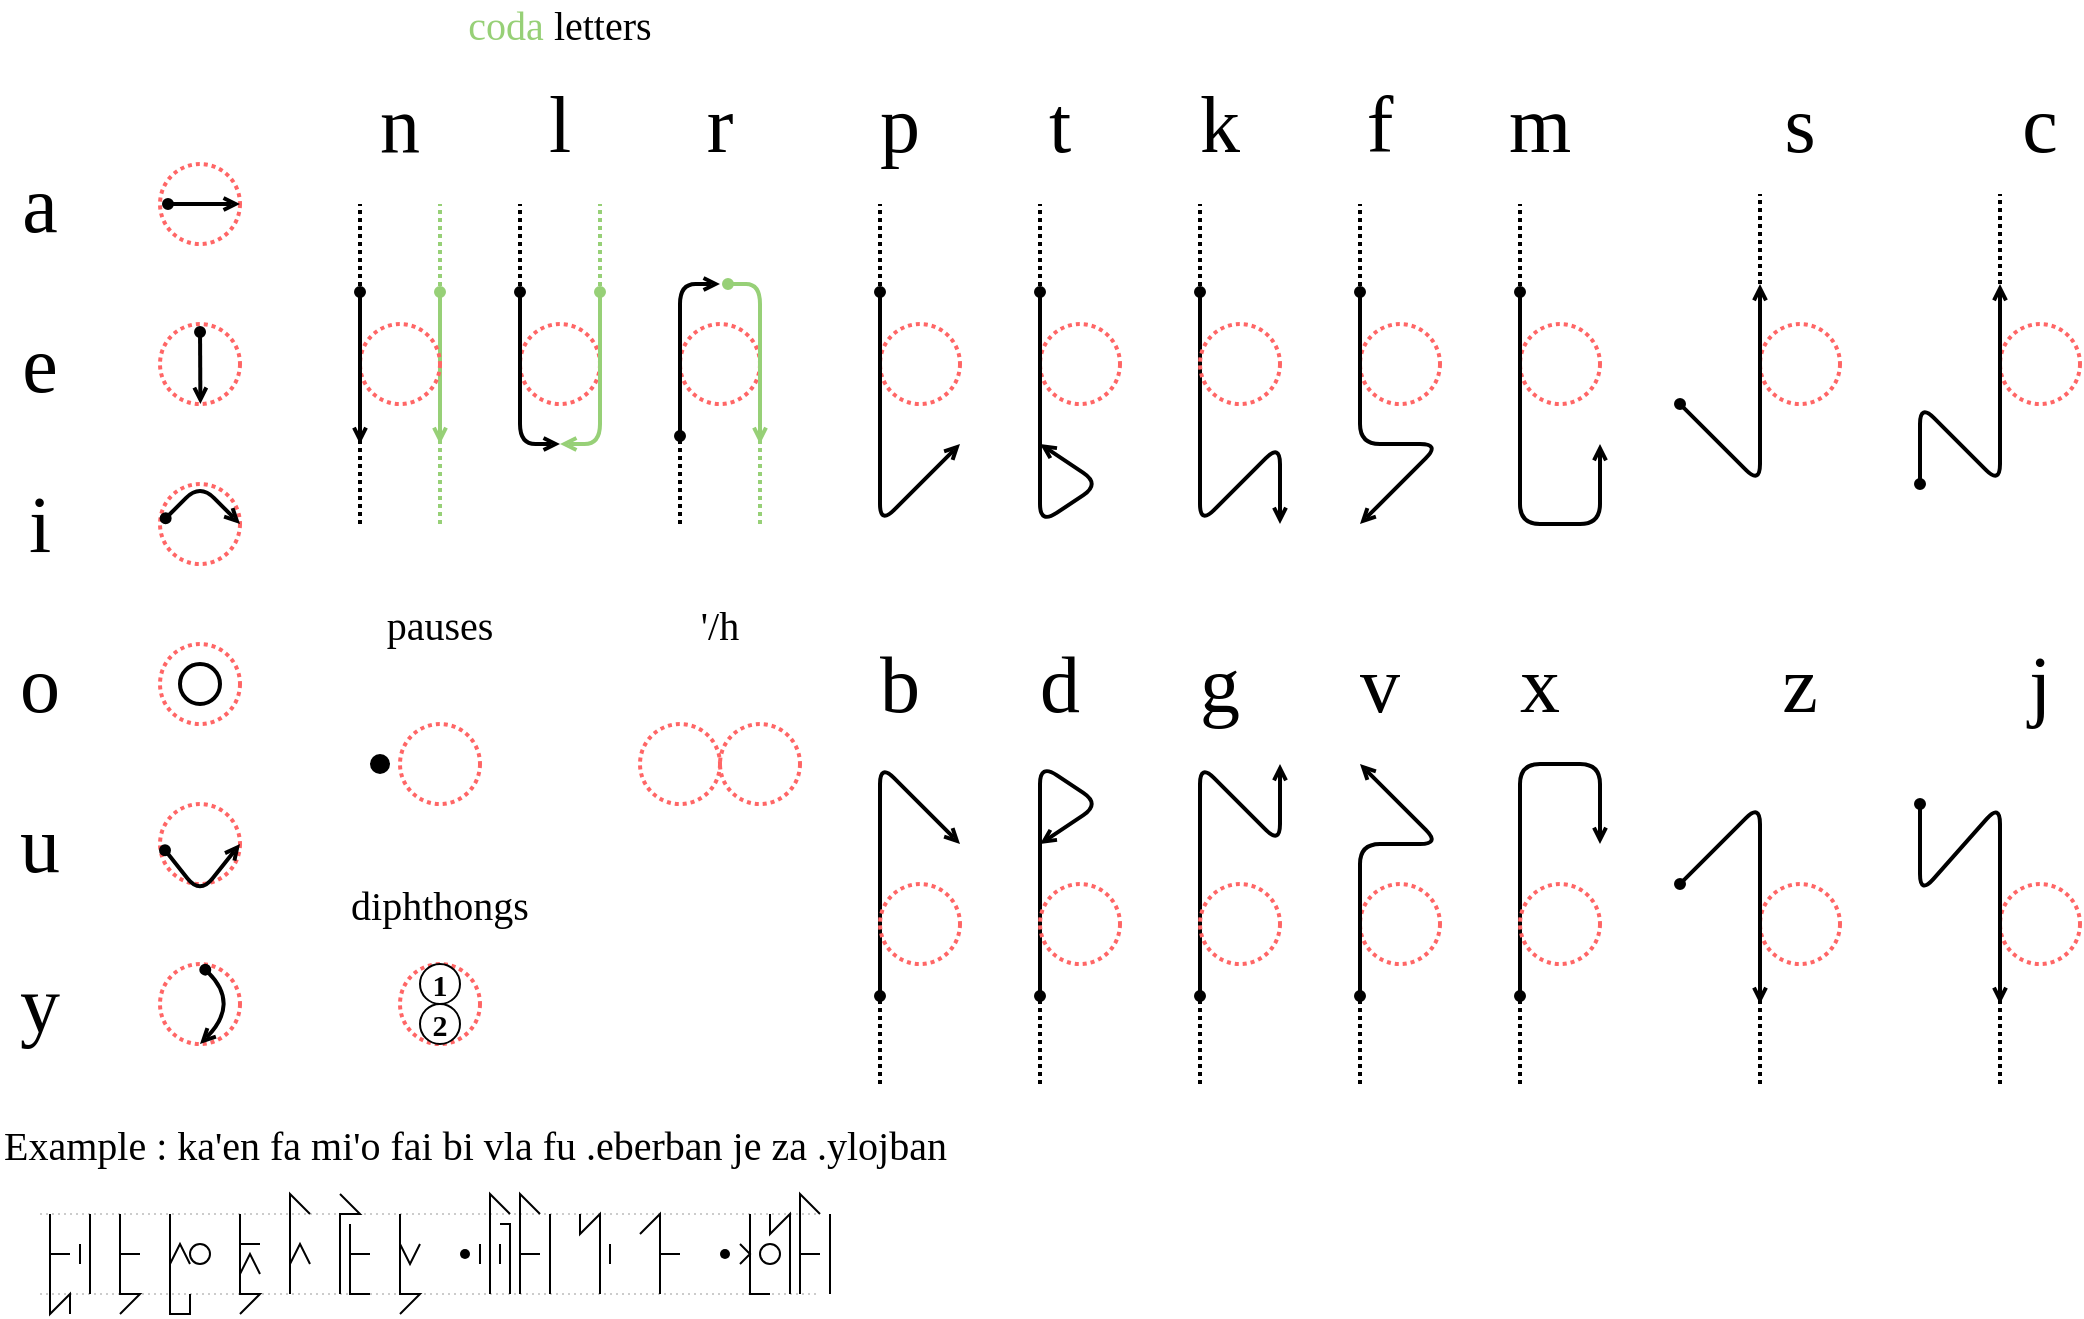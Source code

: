 <mxfile version="13.3.1" type="device"><diagram id="cU61eobwLXM9dZFqmq59" name="Page-1"><mxGraphModel dx="785" dy="713" grid="1" gridSize="5" guides="1" tooltips="1" connect="0" arrows="0" fold="1" page="0" pageScale="1" pageWidth="850" pageHeight="1100" math="0" shadow="0" extFonts="Rajdhani^https://fonts.googleapis.com/css?family=Rajdhani"><root><mxCell id="0"/><mxCell id="1" parent="0"/><mxCell id="TxNuDAC9tBbn7qZjxhLz-207" value="" style="endArrow=none;dashed=1;html=1;strokeColor=#CCCCCC;strokeWidth=1;fontFamily=Rajdhani;fontSize=15;fontColor=#000000;dashPattern=1 2;" parent="1" edge="1"><mxGeometry width="50" height="50" relative="1" as="geometry"><mxPoint x="420" y="925" as="sourcePoint"/><mxPoint x="810" y="925" as="targetPoint"/></mxGeometry></mxCell><mxCell id="TxNuDAC9tBbn7qZjxhLz-208" value="" style="endArrow=none;dashed=1;html=1;strokeColor=#CCCCCC;strokeWidth=1;fontFamily=Rajdhani;fontSize=15;fontColor=#000000;dashPattern=1 2;" parent="1" edge="1"><mxGeometry width="50" height="50" relative="1" as="geometry"><mxPoint x="420" y="965" as="sourcePoint"/><mxPoint x="810" y="965" as="targetPoint"/></mxGeometry></mxCell><mxCell id="TxNuDAC9tBbn7qZjxhLz-73" value="" style="ellipse;whiteSpace=wrap;html=1;aspect=fixed;fontFamily=Rajdhani;fontSize=20;align=right;fillColor=none;strokeWidth=2;strokeColor=#FF6666;dashed=1;dashPattern=1 1;" parent="1" vertex="1"><mxGeometry x="480" y="560" width="40" height="40" as="geometry"/></mxCell><mxCell id="TxNuDAC9tBbn7qZjxhLz-72" value="" style="ellipse;whiteSpace=wrap;html=1;aspect=fixed;fontFamily=Rajdhani;fontSize=20;align=right;fillColor=none;strokeWidth=2;strokeColor=#FF6666;dashed=1;dashPattern=1 1;" parent="1" vertex="1"><mxGeometry x="480" y="480" width="40" height="40" as="geometry"/></mxCell><mxCell id="TxNuDAC9tBbn7qZjxhLz-71" value="" style="ellipse;whiteSpace=wrap;html=1;aspect=fixed;fontFamily=Rajdhani;fontSize=20;align=right;fillColor=none;strokeWidth=2;strokeColor=#FF6666;dashed=1;dashPattern=1 1;" parent="1" vertex="1"><mxGeometry x="480" y="400" width="40" height="40" as="geometry"/></mxCell><mxCell id="TxNuDAC9tBbn7qZjxhLz-76" value="" style="ellipse;whiteSpace=wrap;html=1;aspect=fixed;fontFamily=Rajdhani;fontSize=20;align=right;fillColor=none;strokeWidth=2;strokeColor=#FF6666;dashed=1;dashPattern=1 1;" parent="1" vertex="1"><mxGeometry x="480" y="640" width="40" height="40" as="geometry"/></mxCell><mxCell id="TxNuDAC9tBbn7qZjxhLz-78" value="" style="ellipse;whiteSpace=wrap;html=1;aspect=fixed;fontFamily=Rajdhani;fontSize=20;align=right;fillColor=none;strokeWidth=2;strokeColor=#FF6666;dashed=1;dashPattern=1 1;" parent="1" vertex="1"><mxGeometry x="480" y="720" width="40" height="40" as="geometry"/></mxCell><mxCell id="TxNuDAC9tBbn7qZjxhLz-81" value="" style="ellipse;whiteSpace=wrap;html=1;aspect=fixed;fontFamily=Rajdhani;fontSize=20;align=right;fillColor=none;strokeWidth=2;strokeColor=#FF6666;dashed=1;dashPattern=1 1;" parent="1" vertex="1"><mxGeometry x="480" y="800" width="40" height="40" as="geometry"/></mxCell><mxCell id="TxNuDAC9tBbn7qZjxhLz-1" value="a" style="text;html=1;strokeColor=none;fillColor=none;align=center;verticalAlign=middle;whiteSpace=wrap;rounded=0;fontFamily=Rajdhani;fontSize=40;" parent="1" vertex="1"><mxGeometry x="400" y="400" width="40" height="40" as="geometry"/></mxCell><mxCell id="TxNuDAC9tBbn7qZjxhLz-2" value="" style="endArrow=open;html=1;fontFamily=Rajdhani;fontSize=40;startArrow=circle;startFill=1;endSize=4;startSize=0;endFill=0;strokeWidth=2;" parent="1" edge="1"><mxGeometry width="50" height="50" relative="1" as="geometry"><mxPoint x="500" y="480" as="sourcePoint"/><mxPoint x="500.2" y="520" as="targetPoint"/></mxGeometry></mxCell><mxCell id="TxNuDAC9tBbn7qZjxhLz-7" value="e" style="text;html=1;strokeColor=none;fillColor=none;align=center;verticalAlign=middle;whiteSpace=wrap;rounded=0;fontFamily=Rajdhani;fontSize=40;" parent="1" vertex="1"><mxGeometry x="400" y="480" width="40" height="40" as="geometry"/></mxCell><mxCell id="TxNuDAC9tBbn7qZjxhLz-8" value="" style="endArrow=open;html=1;fontFamily=Rajdhani;fontSize=40;startArrow=circle;startFill=1;endSize=4;startSize=0;endFill=0;strokeWidth=2;" parent="1" edge="1"><mxGeometry width="50" height="50" relative="1" as="geometry"><mxPoint x="480" y="420" as="sourcePoint"/><mxPoint x="520" y="420" as="targetPoint"/></mxGeometry></mxCell><mxCell id="TxNuDAC9tBbn7qZjxhLz-9" value="i" style="text;html=1;strokeColor=none;fillColor=none;align=center;verticalAlign=middle;whiteSpace=wrap;rounded=0;fontFamily=Rajdhani;fontSize=40;" parent="1" vertex="1"><mxGeometry x="400" y="560" width="40" height="40" as="geometry"/></mxCell><mxCell id="TxNuDAC9tBbn7qZjxhLz-10" value="" style="endArrow=open;html=1;fontFamily=Rajdhani;fontSize=40;startArrow=circle;startFill=1;endSize=4;startSize=0;endFill=0;strokeWidth=2;" parent="1" edge="1"><mxGeometry width="50" height="50" relative="1" as="geometry"><mxPoint x="480" y="580" as="sourcePoint"/><mxPoint x="520" y="580" as="targetPoint"/><Array as="points"><mxPoint x="500" y="560"/></Array></mxGeometry></mxCell><mxCell id="TxNuDAC9tBbn7qZjxhLz-11" value="o" style="text;html=1;strokeColor=none;fillColor=none;align=center;verticalAlign=middle;whiteSpace=wrap;rounded=0;fontFamily=Rajdhani;fontSize=40;" parent="1" vertex="1"><mxGeometry x="400" y="640" width="40" height="40" as="geometry"/></mxCell><mxCell id="TxNuDAC9tBbn7qZjxhLz-12" value="" style="ellipse;whiteSpace=wrap;html=1;aspect=fixed;fontFamily=Rajdhani;fontSize=20;align=right;fillColor=none;strokeWidth=2;" parent="1" vertex="1"><mxGeometry x="490" y="650" width="20" height="20" as="geometry"/></mxCell><mxCell id="TxNuDAC9tBbn7qZjxhLz-13" value="u" style="text;html=1;strokeColor=none;fillColor=none;align=center;verticalAlign=middle;whiteSpace=wrap;rounded=0;fontFamily=Rajdhani;fontSize=40;" parent="1" vertex="1"><mxGeometry x="400" y="720" width="40" height="40" as="geometry"/></mxCell><mxCell id="TxNuDAC9tBbn7qZjxhLz-14" value="" style="endArrow=open;html=1;fontFamily=Rajdhani;fontSize=40;startArrow=circle;startFill=1;endSize=4;startSize=0;endFill=0;strokeWidth=2;strokeColor=#000000;rounded=1;" parent="1" edge="1"><mxGeometry width="50" height="50" relative="1" as="geometry"><mxPoint x="480" y="740" as="sourcePoint"/><mxPoint x="520" y="740" as="targetPoint"/><Array as="points"><mxPoint x="500" y="765"/></Array></mxGeometry></mxCell><mxCell id="TxNuDAC9tBbn7qZjxhLz-20" value="y" style="text;html=1;strokeColor=none;fillColor=none;align=center;verticalAlign=middle;whiteSpace=wrap;rounded=0;fontFamily=Rajdhani;fontSize=40;" parent="1" vertex="1"><mxGeometry x="400" y="800" width="40" height="40" as="geometry"/></mxCell><mxCell id="TxNuDAC9tBbn7qZjxhLz-21" value="" style="endArrow=open;html=1;fontFamily=Rajdhani;fontSize=40;startArrow=circle;startFill=1;endSize=4;startSize=0;endFill=0;strokeWidth=2;curved=1;" parent="1" edge="1"><mxGeometry width="50" height="50" relative="1" as="geometry"><mxPoint x="499.8" y="800" as="sourcePoint"/><mxPoint x="500" y="840" as="targetPoint"/><Array as="points"><mxPoint x="520" y="820"/></Array></mxGeometry></mxCell><mxCell id="TxNuDAC9tBbn7qZjxhLz-23" value="n" style="text;html=1;strokeColor=none;fillColor=none;align=center;verticalAlign=middle;whiteSpace=wrap;rounded=0;fontFamily=Rajdhani;fontSize=40;" parent="1" vertex="1"><mxGeometry x="580" y="360" width="40" height="40" as="geometry"/></mxCell><mxCell id="TxNuDAC9tBbn7qZjxhLz-25" value="l" style="text;html=1;strokeColor=none;fillColor=none;align=center;verticalAlign=middle;whiteSpace=wrap;rounded=0;fontFamily=Rajdhani;fontSize=40;" parent="1" vertex="1"><mxGeometry x="660" y="360" width="40" height="40" as="geometry"/></mxCell><mxCell id="TxNuDAC9tBbn7qZjxhLz-26" value="r" style="text;html=1;strokeColor=none;fillColor=none;align=center;verticalAlign=middle;whiteSpace=wrap;rounded=0;fontFamily=Rajdhani;fontSize=40;" parent="1" vertex="1"><mxGeometry x="740" y="360" width="40" height="40" as="geometry"/></mxCell><mxCell id="TxNuDAC9tBbn7qZjxhLz-27" value="" style="endArrow=open;html=1;fontFamily=Rajdhani;fontSize=40;startArrow=circle;startFill=1;endSize=4;startSize=0;endFill=0;strokeWidth=2;strokeColor=#97D077;" parent="1" edge="1"><mxGeometry width="50" height="50" relative="1" as="geometry"><mxPoint x="620" y="460" as="sourcePoint"/><mxPoint x="620" y="540" as="targetPoint"/></mxGeometry></mxCell><mxCell id="TxNuDAC9tBbn7qZjxhLz-28" value="" style="ellipse;whiteSpace=wrap;html=1;aspect=fixed;fontFamily=Rajdhani;fontSize=20;align=right;fillColor=none;strokeWidth=2;strokeColor=#FF6666;dashed=1;dashPattern=1 1;" parent="1" vertex="1"><mxGeometry x="580" y="480" width="40" height="40" as="geometry"/></mxCell><mxCell id="TxNuDAC9tBbn7qZjxhLz-29" value="" style="ellipse;whiteSpace=wrap;html=1;aspect=fixed;fontFamily=Rajdhani;fontSize=20;align=right;fillColor=none;strokeWidth=2;strokeColor=#FF6666;dashed=1;dashPattern=1 1;" parent="1" vertex="1"><mxGeometry x="660" y="480" width="40" height="40" as="geometry"/></mxCell><mxCell id="TxNuDAC9tBbn7qZjxhLz-30" value="" style="ellipse;whiteSpace=wrap;html=1;aspect=fixed;fontFamily=Rajdhani;fontSize=20;align=right;fillColor=none;strokeWidth=2;strokeColor=#FF6666;dashed=1;dashPattern=1 1;" parent="1" vertex="1"><mxGeometry x="740" y="480" width="40" height="40" as="geometry"/></mxCell><mxCell id="TxNuDAC9tBbn7qZjxhLz-31" value="" style="endArrow=open;html=1;fontFamily=Rajdhani;fontSize=40;startArrow=circle;startFill=1;endSize=4;startSize=0;endFill=0;strokeWidth=2;strokeColor=#97D077;" parent="1" edge="1"><mxGeometry width="50" height="50" relative="1" as="geometry"><mxPoint x="700" y="460" as="sourcePoint"/><mxPoint x="680" y="540" as="targetPoint"/><Array as="points"><mxPoint x="700" y="540"/></Array></mxGeometry></mxCell><mxCell id="TxNuDAC9tBbn7qZjxhLz-32" value="" style="endArrow=open;html=1;fontFamily=Rajdhani;fontSize=40;startArrow=circle;startFill=1;endSize=4;startSize=0;endFill=0;strokeWidth=2;" parent="1" edge="1"><mxGeometry width="50" height="50" relative="1" as="geometry"><mxPoint x="660" y="460" as="sourcePoint"/><mxPoint x="680" y="540" as="targetPoint"/><Array as="points"><mxPoint x="660" y="540"/></Array></mxGeometry></mxCell><mxCell id="TxNuDAC9tBbn7qZjxhLz-33" value="" style="endArrow=open;html=1;fontFamily=Rajdhani;fontSize=40;startArrow=circle;startFill=1;endSize=4;startSize=0;endFill=0;strokeWidth=2;strokeColor=#97D077;" parent="1" edge="1"><mxGeometry width="50" height="50" relative="1" as="geometry"><mxPoint x="760" y="460" as="sourcePoint"/><mxPoint x="780" y="540" as="targetPoint"/><Array as="points"><mxPoint x="780" y="460"/></Array></mxGeometry></mxCell><mxCell id="TxNuDAC9tBbn7qZjxhLz-34" value="" style="endArrow=open;html=1;fontFamily=Rajdhani;fontSize=40;startArrow=circle;startFill=1;endSize=4;startSize=0;endFill=0;strokeWidth=2;strokeColor=#000000;" parent="1" edge="1"><mxGeometry width="50" height="50" relative="1" as="geometry"><mxPoint x="740" y="540" as="sourcePoint"/><mxPoint x="760" y="460" as="targetPoint"/><Array as="points"><mxPoint x="740" y="460"/></Array></mxGeometry></mxCell><mxCell id="TxNuDAC9tBbn7qZjxhLz-35" value="&lt;font color=&quot;#97d077&quot;&gt;coda&lt;/font&gt; letters" style="text;html=1;strokeColor=none;fillColor=none;align=center;verticalAlign=middle;whiteSpace=wrap;rounded=0;fontFamily=Rajdhani;fontSize=20;" parent="1" vertex="1"><mxGeometry x="580" y="320" width="200" height="20" as="geometry"/></mxCell><mxCell id="TxNuDAC9tBbn7qZjxhLz-36" value="" style="endArrow=open;html=1;fontFamily=Rajdhani;fontSize=40;startArrow=circle;startFill=1;endSize=4;startSize=0;endFill=0;strokeWidth=2;strokeColor=#000000;" parent="1" edge="1"><mxGeometry width="50" height="50" relative="1" as="geometry"><mxPoint x="580" y="460" as="sourcePoint"/><mxPoint x="580" y="540" as="targetPoint"/></mxGeometry></mxCell><mxCell id="TxNuDAC9tBbn7qZjxhLz-39" value="p" style="text;html=1;strokeColor=none;fillColor=none;align=center;verticalAlign=middle;whiteSpace=wrap;rounded=0;fontFamily=Rajdhani;fontSize=40;" parent="1" vertex="1"><mxGeometry x="830" y="360" width="40" height="40" as="geometry"/></mxCell><mxCell id="TxNuDAC9tBbn7qZjxhLz-40" value="b" style="text;html=1;strokeColor=none;fillColor=none;align=center;verticalAlign=middle;whiteSpace=wrap;rounded=0;fontFamily=Rajdhani;fontSize=40;" parent="1" vertex="1"><mxGeometry x="830" y="640" width="40" height="40" as="geometry"/></mxCell><mxCell id="TxNuDAC9tBbn7qZjxhLz-42" value="" style="endArrow=open;html=1;fontFamily=Rajdhani;fontSize=40;startArrow=circle;startFill=1;endSize=4;startSize=0;endFill=0;strokeWidth=2;strokeColor=#000000;" parent="1" edge="1"><mxGeometry width="50" height="50" relative="1" as="geometry"><mxPoint x="840" y="820" as="sourcePoint"/><mxPoint x="880" y="740" as="targetPoint"/><Array as="points"><mxPoint x="840" y="700"/></Array></mxGeometry></mxCell><mxCell id="TxNuDAC9tBbn7qZjxhLz-47" value="" style="endArrow=open;html=1;fontFamily=Rajdhani;fontSize=40;startArrow=circle;startFill=1;endSize=4;startSize=0;endFill=0;strokeWidth=2;strokeColor=#000000;" parent="1" edge="1"><mxGeometry width="50" height="50" relative="1" as="geometry"><mxPoint x="920" y="820" as="sourcePoint"/><mxPoint x="920" y="740" as="targetPoint"/><Array as="points"><mxPoint x="920" y="700"/><mxPoint x="950" y="720"/></Array></mxGeometry></mxCell><mxCell id="TxNuDAC9tBbn7qZjxhLz-50" value="t" style="text;html=1;strokeColor=none;fillColor=none;align=center;verticalAlign=middle;whiteSpace=wrap;rounded=0;fontFamily=Rajdhani;fontSize=40;" parent="1" vertex="1"><mxGeometry x="910" y="360" width="40" height="40" as="geometry"/></mxCell><mxCell id="TxNuDAC9tBbn7qZjxhLz-51" value="d" style="text;html=1;strokeColor=none;fillColor=none;align=center;verticalAlign=middle;whiteSpace=wrap;rounded=0;fontFamily=Rajdhani;fontSize=40;" parent="1" vertex="1"><mxGeometry x="910" y="640" width="40" height="40" as="geometry"/></mxCell><mxCell id="TxNuDAC9tBbn7qZjxhLz-54" value="" style="endArrow=open;html=1;fontFamily=Rajdhani;fontSize=40;startArrow=circle;startFill=1;endSize=4;startSize=0;endFill=0;strokeWidth=2;strokeColor=#000000;" parent="1" edge="1"><mxGeometry width="50" height="50" relative="1" as="geometry"><mxPoint x="1000" y="460" as="sourcePoint"/><mxPoint x="1040" y="580" as="targetPoint"/><Array as="points"><mxPoint x="1000" y="580"/><mxPoint x="1040" y="540"/></Array></mxGeometry></mxCell><mxCell id="TxNuDAC9tBbn7qZjxhLz-56" value="k" style="text;html=1;strokeColor=none;fillColor=none;align=center;verticalAlign=middle;whiteSpace=wrap;rounded=0;fontFamily=Rajdhani;fontSize=40;" parent="1" vertex="1"><mxGeometry x="990" y="360" width="40" height="40" as="geometry"/></mxCell><mxCell id="TxNuDAC9tBbn7qZjxhLz-57" value="" style="endArrow=open;html=1;fontFamily=Rajdhani;fontSize=40;startArrow=circle;startFill=1;endSize=4;startSize=0;endFill=0;strokeWidth=2;strokeColor=#000000;" parent="1" edge="1"><mxGeometry width="50" height="50" relative="1" as="geometry"><mxPoint x="1000" y="820" as="sourcePoint"/><mxPoint x="1040" y="700" as="targetPoint"/><Array as="points"><mxPoint x="1000" y="700"/><mxPoint x="1040" y="740"/></Array></mxGeometry></mxCell><mxCell id="TxNuDAC9tBbn7qZjxhLz-83" value="" style="ellipse;whiteSpace=wrap;html=1;aspect=fixed;fontFamily=Rajdhani;fontSize=20;align=right;fillColor=none;strokeWidth=2;strokeColor=#FF6666;dashed=1;dashPattern=1 1;" parent="1" vertex="1"><mxGeometry x="840" y="480" width="40" height="40" as="geometry"/></mxCell><mxCell id="TxNuDAC9tBbn7qZjxhLz-85" value="" style="ellipse;whiteSpace=wrap;html=1;aspect=fixed;fontFamily=Rajdhani;fontSize=20;align=right;fillColor=none;strokeWidth=2;strokeColor=#FF6666;dashed=1;dashPattern=1 1;" parent="1" vertex="1"><mxGeometry x="920" y="480" width="40" height="40" as="geometry"/></mxCell><mxCell id="TxNuDAC9tBbn7qZjxhLz-87" value="" style="ellipse;whiteSpace=wrap;html=1;aspect=fixed;fontFamily=Rajdhani;fontSize=20;align=right;fillColor=none;strokeWidth=2;strokeColor=#FF6666;dashed=1;dashPattern=1 1;" parent="1" vertex="1"><mxGeometry x="1000" y="480" width="40" height="40" as="geometry"/></mxCell><mxCell id="TxNuDAC9tBbn7qZjxhLz-89" value="" style="ellipse;whiteSpace=wrap;html=1;aspect=fixed;fontFamily=Rajdhani;fontSize=20;align=right;fillColor=none;strokeWidth=2;strokeColor=#FF6666;dashed=1;dashPattern=1 1;" parent="1" vertex="1"><mxGeometry x="840" y="760" width="40" height="40" as="geometry"/></mxCell><mxCell id="TxNuDAC9tBbn7qZjxhLz-91" value="" style="ellipse;whiteSpace=wrap;html=1;aspect=fixed;fontFamily=Rajdhani;fontSize=20;align=right;fillColor=none;strokeWidth=2;strokeColor=#FF6666;dashed=1;dashPattern=1 1;" parent="1" vertex="1"><mxGeometry x="920" y="760" width="40" height="40" as="geometry"/></mxCell><mxCell id="TxNuDAC9tBbn7qZjxhLz-93" value="" style="ellipse;whiteSpace=wrap;html=1;aspect=fixed;fontFamily=Rajdhani;fontSize=20;align=right;fillColor=none;strokeWidth=2;strokeColor=#FF6666;dashed=1;dashPattern=1 1;" parent="1" vertex="1"><mxGeometry x="1000" y="760" width="40" height="40" as="geometry"/></mxCell><mxCell id="TxNuDAC9tBbn7qZjxhLz-101" value="f" style="text;html=1;strokeColor=none;fillColor=none;align=center;verticalAlign=middle;whiteSpace=wrap;rounded=0;fontFamily=Rajdhani;fontSize=40;" parent="1" vertex="1"><mxGeometry x="1070" y="360" width="40" height="40" as="geometry"/></mxCell><mxCell id="TxNuDAC9tBbn7qZjxhLz-103" value="" style="ellipse;whiteSpace=wrap;html=1;aspect=fixed;fontFamily=Rajdhani;fontSize=20;align=right;fillColor=none;strokeWidth=2;strokeColor=#FF6666;dashed=1;dashPattern=1 1;" parent="1" vertex="1"><mxGeometry x="1080" y="480" width="40" height="40" as="geometry"/></mxCell><mxCell id="TxNuDAC9tBbn7qZjxhLz-105" value="g" style="text;html=1;strokeColor=none;fillColor=none;align=center;verticalAlign=middle;whiteSpace=wrap;rounded=0;fontFamily=Rajdhani;fontSize=40;" parent="1" vertex="1"><mxGeometry x="990" y="640" width="40" height="40" as="geometry"/></mxCell><mxCell id="TxNuDAC9tBbn7qZjxhLz-106" value="v" style="text;html=1;strokeColor=none;fillColor=none;align=center;verticalAlign=middle;whiteSpace=wrap;rounded=0;fontFamily=Rajdhani;fontSize=40;" parent="1" vertex="1"><mxGeometry x="1070" y="640" width="40" height="40" as="geometry"/></mxCell><mxCell id="TxNuDAC9tBbn7qZjxhLz-108" value="" style="ellipse;whiteSpace=wrap;html=1;aspect=fixed;fontFamily=Rajdhani;fontSize=20;align=right;fillColor=none;strokeWidth=2;strokeColor=#FF6666;dashed=1;dashPattern=1 1;" parent="1" vertex="1"><mxGeometry x="1080" y="760" width="40" height="40" as="geometry"/></mxCell><mxCell id="TxNuDAC9tBbn7qZjxhLz-110" value="" style="endArrow=open;html=1;fontFamily=Rajdhani;fontSize=40;startArrow=circle;startFill=1;endSize=4;startSize=0;endFill=0;strokeWidth=2;strokeColor=#000000;" parent="1" edge="1"><mxGeometry width="50" height="50" relative="1" as="geometry"><mxPoint x="1080" y="460" as="sourcePoint"/><mxPoint x="1080" y="580" as="targetPoint"/><Array as="points"><mxPoint x="1080" y="540"/><mxPoint x="1120" y="540"/></Array></mxGeometry></mxCell><mxCell id="TxNuDAC9tBbn7qZjxhLz-112" value="" style="endArrow=open;html=1;fontFamily=Rajdhani;fontSize=40;startArrow=circle;startFill=1;endSize=4;startSize=0;endFill=0;strokeWidth=2;strokeColor=#000000;" parent="1" edge="1"><mxGeometry width="50" height="50" relative="1" as="geometry"><mxPoint x="1080" y="820" as="sourcePoint"/><mxPoint x="1080" y="700" as="targetPoint"/><Array as="points"><mxPoint x="1080" y="740"/><mxPoint x="1120" y="740"/></Array></mxGeometry></mxCell><mxCell id="TxNuDAC9tBbn7qZjxhLz-113" value="m" style="text;html=1;strokeColor=none;fillColor=none;align=center;verticalAlign=middle;whiteSpace=wrap;rounded=0;fontFamily=Rajdhani;fontSize=40;" parent="1" vertex="1"><mxGeometry x="1150" y="360" width="40" height="40" as="geometry"/></mxCell><mxCell id="TxNuDAC9tBbn7qZjxhLz-114" value="" style="ellipse;whiteSpace=wrap;html=1;aspect=fixed;fontFamily=Rajdhani;fontSize=20;align=right;fillColor=none;strokeWidth=2;strokeColor=#FF6666;dashed=1;dashPattern=1 1;" parent="1" vertex="1"><mxGeometry x="1160" y="480" width="40" height="40" as="geometry"/></mxCell><mxCell id="TxNuDAC9tBbn7qZjxhLz-117" value="" style="endArrow=open;html=1;fontFamily=Rajdhani;fontSize=40;startArrow=circle;startFill=1;endSize=4;startSize=0;endFill=0;strokeWidth=2;strokeColor=#000000;" parent="1" edge="1"><mxGeometry width="50" height="50" relative="1" as="geometry"><mxPoint x="1160" y="460" as="sourcePoint"/><mxPoint x="1200" y="540" as="targetPoint"/><Array as="points"><mxPoint x="1160" y="580"/><mxPoint x="1200" y="580"/></Array></mxGeometry></mxCell><mxCell id="TxNuDAC9tBbn7qZjxhLz-118" value="x" style="text;html=1;strokeColor=none;fillColor=none;align=center;verticalAlign=middle;whiteSpace=wrap;rounded=0;fontFamily=Rajdhani;fontSize=40;" parent="1" vertex="1"><mxGeometry x="1150" y="640" width="40" height="40" as="geometry"/></mxCell><mxCell id="TxNuDAC9tBbn7qZjxhLz-119" value="" style="endArrow=open;html=1;fontFamily=Rajdhani;fontSize=40;startArrow=circle;startFill=1;endSize=4;startSize=0;endFill=0;strokeWidth=2;strokeColor=#000000;" parent="1" edge="1"><mxGeometry width="50" height="50" relative="1" as="geometry"><mxPoint x="1160" y="820" as="sourcePoint"/><mxPoint x="1200" y="740" as="targetPoint"/><Array as="points"><mxPoint x="1160" y="700"/><mxPoint x="1200" y="700"/></Array></mxGeometry></mxCell><mxCell id="TxNuDAC9tBbn7qZjxhLz-120" value="" style="ellipse;whiteSpace=wrap;html=1;aspect=fixed;fontFamily=Rajdhani;fontSize=20;align=right;fillColor=none;strokeWidth=2;strokeColor=#FF6666;dashed=1;dashPattern=1 1;" parent="1" vertex="1"><mxGeometry x="1160" y="760" width="40" height="40" as="geometry"/></mxCell><mxCell id="TxNuDAC9tBbn7qZjxhLz-123" value="s" style="text;html=1;strokeColor=none;fillColor=none;align=center;verticalAlign=middle;whiteSpace=wrap;rounded=0;fontFamily=Rajdhani;fontSize=40;" parent="1" vertex="1"><mxGeometry x="1280" y="360" width="40" height="40" as="geometry"/></mxCell><mxCell id="TxNuDAC9tBbn7qZjxhLz-124" value="z" style="text;html=1;strokeColor=none;fillColor=none;align=center;verticalAlign=middle;whiteSpace=wrap;rounded=0;fontFamily=Rajdhani;fontSize=40;" parent="1" vertex="1"><mxGeometry x="1280" y="640" width="40" height="40" as="geometry"/></mxCell><mxCell id="TxNuDAC9tBbn7qZjxhLz-125" value="c" style="text;html=1;strokeColor=none;fillColor=none;align=center;verticalAlign=middle;whiteSpace=wrap;rounded=0;fontFamily=Rajdhani;fontSize=40;" parent="1" vertex="1"><mxGeometry x="1400" y="360" width="40" height="40" as="geometry"/></mxCell><mxCell id="TxNuDAC9tBbn7qZjxhLz-126" value="j" style="text;html=1;strokeColor=none;fillColor=none;align=center;verticalAlign=middle;whiteSpace=wrap;rounded=0;fontFamily=Rajdhani;fontSize=40;" parent="1" vertex="1"><mxGeometry x="1400" y="640" width="40" height="40" as="geometry"/></mxCell><mxCell id="TxNuDAC9tBbn7qZjxhLz-127" value="" style="ellipse;whiteSpace=wrap;html=1;aspect=fixed;fontFamily=Rajdhani;fontSize=20;align=right;fillColor=none;strokeWidth=2;strokeColor=#FF6666;dashed=1;dashPattern=1 1;" parent="1" vertex="1"><mxGeometry x="1280" y="480" width="40" height="40" as="geometry"/></mxCell><mxCell id="TxNuDAC9tBbn7qZjxhLz-130" value="" style="ellipse;whiteSpace=wrap;html=1;aspect=fixed;fontFamily=Rajdhani;fontSize=20;align=right;fillColor=none;strokeWidth=2;strokeColor=#FF6666;dashed=1;dashPattern=1 1;" parent="1" vertex="1"><mxGeometry x="1400" y="480" width="40" height="40" as="geometry"/></mxCell><mxCell id="TxNuDAC9tBbn7qZjxhLz-133" value="" style="ellipse;whiteSpace=wrap;html=1;aspect=fixed;fontFamily=Rajdhani;fontSize=20;align=right;fillColor=none;strokeWidth=2;strokeColor=#FF6666;dashed=1;dashPattern=1 1;" parent="1" vertex="1"><mxGeometry x="1400" y="760" width="40" height="40" as="geometry"/></mxCell><mxCell id="TxNuDAC9tBbn7qZjxhLz-136" value="" style="ellipse;whiteSpace=wrap;html=1;aspect=fixed;fontFamily=Rajdhani;fontSize=20;align=right;fillColor=none;strokeWidth=2;strokeColor=#FF6666;dashed=1;dashPattern=1 1;" parent="1" vertex="1"><mxGeometry x="1280" y="760" width="40" height="40" as="geometry"/></mxCell><mxCell id="TxNuDAC9tBbn7qZjxhLz-139" value="" style="endArrow=oval;html=1;fontFamily=Rajdhani;fontSize=40;startArrow=open;startFill=0;endSize=4;startSize=4;endFill=1;strokeWidth=2;strokeColor=#000000;" parent="1" edge="1"><mxGeometry width="50" height="50" relative="1" as="geometry"><mxPoint x="1280" y="460" as="sourcePoint"/><mxPoint x="1240" y="520" as="targetPoint"/><Array as="points"><mxPoint x="1280" y="560"/></Array></mxGeometry></mxCell><mxCell id="TxNuDAC9tBbn7qZjxhLz-140" value="" style="endArrow=oval;html=1;fontFamily=Rajdhani;fontSize=40;startArrow=open;startFill=0;endSize=4;startSize=4;endFill=1;strokeWidth=2;strokeColor=#000000;" parent="1" edge="1"><mxGeometry width="50" height="50" relative="1" as="geometry"><mxPoint x="1400" y="460" as="sourcePoint"/><mxPoint x="1360" y="560" as="targetPoint"/><Array as="points"><mxPoint x="1400" y="560"/><mxPoint x="1360" y="520"/></Array></mxGeometry></mxCell><mxCell id="TxNuDAC9tBbn7qZjxhLz-141" value="" style="endArrow=oval;html=1;fontFamily=Rajdhani;fontSize=40;startArrow=open;startFill=0;endSize=4;startSize=4;endFill=1;strokeWidth=2;strokeColor=#000000;" parent="1" edge="1"><mxGeometry width="50" height="50" relative="1" as="geometry"><mxPoint x="1280" y="820" as="sourcePoint"/><mxPoint x="1240" y="760" as="targetPoint"/><Array as="points"><mxPoint x="1280" y="720"/></Array></mxGeometry></mxCell><mxCell id="TxNuDAC9tBbn7qZjxhLz-142" value="" style="endArrow=oval;html=1;fontFamily=Rajdhani;fontSize=40;startArrow=open;startFill=0;endSize=4;startSize=4;endFill=1;strokeWidth=2;strokeColor=#000000;" parent="1" edge="1"><mxGeometry width="50" height="50" relative="1" as="geometry"><mxPoint x="1400" y="820" as="sourcePoint"/><mxPoint x="1360" y="720" as="targetPoint"/><Array as="points"><mxPoint x="1400" y="720"/><mxPoint x="1360" y="765"/></Array></mxGeometry></mxCell><mxCell id="TxNuDAC9tBbn7qZjxhLz-144" value="&lt;font&gt;pauses&lt;/font&gt;" style="text;html=1;strokeColor=none;fillColor=none;align=center;verticalAlign=middle;whiteSpace=wrap;rounded=0;fontFamily=Rajdhani;fontSize=20;fontColor=#000000;" parent="1" vertex="1"><mxGeometry x="580" y="620" width="80" height="20" as="geometry"/></mxCell><mxCell id="TxNuDAC9tBbn7qZjxhLz-145" value="" style="ellipse;whiteSpace=wrap;html=1;aspect=fixed;fontFamily=Rajdhani;fontSize=20;align=right;fillColor=none;strokeWidth=2;strokeColor=#FF6666;dashed=1;dashPattern=1 1;" parent="1" vertex="1"><mxGeometry x="600" y="680" width="40" height="40" as="geometry"/></mxCell><mxCell id="TxNuDAC9tBbn7qZjxhLz-147" value="" style="ellipse;whiteSpace=wrap;html=1;aspect=fixed;dashed=1;dashPattern=1 1;strokeColor=none;strokeWidth=2;fillColor=#000000;fontFamily=Rajdhani;fontSize=20;fontColor=#000000;align=center;" parent="1" vertex="1"><mxGeometry x="585" y="695" width="10" height="10" as="geometry"/></mxCell><mxCell id="TxNuDAC9tBbn7qZjxhLz-149" value="&lt;font&gt;diphthongs&lt;/font&gt;" style="text;html=1;strokeColor=none;fillColor=none;align=center;verticalAlign=middle;whiteSpace=wrap;rounded=0;fontFamily=Rajdhani;fontSize=20;fontColor=#000000;" parent="1" vertex="1"><mxGeometry x="580" y="760" width="80" height="20" as="geometry"/></mxCell><mxCell id="TxNuDAC9tBbn7qZjxhLz-150" value="" style="ellipse;whiteSpace=wrap;html=1;aspect=fixed;fontFamily=Rajdhani;fontSize=20;align=right;fillColor=none;strokeWidth=2;strokeColor=#FF6666;dashed=1;dashPattern=1 1;" parent="1" vertex="1"><mxGeometry x="600" y="800" width="40" height="40" as="geometry"/></mxCell><mxCell id="TxNuDAC9tBbn7qZjxhLz-152" value="1" style="ellipse;whiteSpace=wrap;html=1;aspect=fixed;strokeWidth=1;fontFamily=Rajdhani;fontSize=15;align=center;fontStyle=1" parent="1" vertex="1"><mxGeometry x="610" y="800" width="20" height="20" as="geometry"/></mxCell><mxCell id="TxNuDAC9tBbn7qZjxhLz-153" value="2" style="ellipse;whiteSpace=wrap;html=1;aspect=fixed;strokeWidth=1;fontFamily=Rajdhani;fontSize=15;align=center;fontStyle=1" parent="1" vertex="1"><mxGeometry x="610" y="820" width="20" height="20" as="geometry"/></mxCell><mxCell id="TxNuDAC9tBbn7qZjxhLz-154" value="&lt;font&gt;Example : ka'en fa mi'o fai bi vla fu .eberban je za .ylojban&lt;/font&gt;" style="text;html=1;strokeColor=none;fillColor=none;align=left;verticalAlign=middle;whiteSpace=wrap;rounded=0;fontFamily=Rajdhani;fontSize=20;fontColor=#000000;" parent="1" vertex="1"><mxGeometry x="400" y="880" width="500" height="20" as="geometry"/></mxCell><mxCell id="TxNuDAC9tBbn7qZjxhLz-205" value="" style="endArrow=none;html=1;strokeColor=#000000;strokeWidth=1;fontFamily=Rajdhani;fontSize=15;fontColor=#000000;rounded=0;" parent="1" edge="1"><mxGeometry width="50" height="50" relative="1" as="geometry"><mxPoint x="460" y="925" as="sourcePoint"/><mxPoint x="460" y="975" as="targetPoint"/><Array as="points"><mxPoint x="460" y="965"/><mxPoint x="470" y="965"/></Array></mxGeometry></mxCell><mxCell id="TxNuDAC9tBbn7qZjxhLz-206" value="" style="endArrow=none;html=1;strokeColor=#000000;strokeWidth=1;fontFamily=Rajdhani;fontSize=15;fontColor=#000000;rounded=0;" parent="1" edge="1"><mxGeometry width="50" height="50" relative="1" as="geometry"><mxPoint x="460" y="945" as="sourcePoint"/><mxPoint x="470" y="945" as="targetPoint"/></mxGeometry></mxCell><mxCell id="TxNuDAC9tBbn7qZjxhLz-209" value="" style="endArrow=none;html=1;strokeColor=#000000;strokeWidth=1;fontFamily=Rajdhani;fontSize=15;fontColor=#000000;rounded=0;" parent="1" edge="1"><mxGeometry width="50" height="50" relative="1" as="geometry"><mxPoint x="485" y="925" as="sourcePoint"/><mxPoint x="495" y="965" as="targetPoint"/><Array as="points"><mxPoint x="485" y="975"/><mxPoint x="495" y="975"/></Array></mxGeometry></mxCell><mxCell id="TxNuDAC9tBbn7qZjxhLz-210" value="" style="endArrow=none;html=1;strokeColor=#000000;strokeWidth=1;fontFamily=Rajdhani;fontSize=15;fontColor=#000000;rounded=0;" parent="1" edge="1"><mxGeometry width="50" height="50" relative="1" as="geometry"><mxPoint x="485" y="950" as="sourcePoint"/><mxPoint x="495" y="950" as="targetPoint"/><Array as="points"><mxPoint x="490" y="940"/></Array></mxGeometry></mxCell><mxCell id="TxNuDAC9tBbn7qZjxhLz-211" value="" style="ellipse;whiteSpace=wrap;html=1;aspect=fixed;fontFamily=Rajdhani;fontSize=20;align=right;fillColor=#000000;strokeWidth=1;strokeColor=none;" parent="1" vertex="1"><mxGeometry x="630" y="942.5" width="5" height="5" as="geometry"/></mxCell><mxCell id="TxNuDAC9tBbn7qZjxhLz-212" value="" style="endArrow=none;html=1;strokeColor=#000000;strokeWidth=1;fontFamily=Rajdhani;fontSize=15;fontColor=#000000;rounded=0;" parent="1" edge="1"><mxGeometry width="50" height="50" relative="1" as="geometry"><mxPoint x="520" y="925" as="sourcePoint"/><mxPoint x="520" y="975" as="targetPoint"/><Array as="points"><mxPoint x="520" y="965"/><mxPoint x="530" y="965"/></Array></mxGeometry></mxCell><mxCell id="TxNuDAC9tBbn7qZjxhLz-213" value="" style="endArrow=none;html=1;strokeColor=#000000;strokeWidth=1;fontFamily=Rajdhani;fontSize=15;fontColor=#000000;rounded=0;" parent="1" edge="1"><mxGeometry width="50" height="50" relative="1" as="geometry"><mxPoint x="520" y="940" as="sourcePoint"/><mxPoint x="530" y="940" as="targetPoint"/></mxGeometry></mxCell><mxCell id="TxNuDAC9tBbn7qZjxhLz-214" value="" style="endArrow=none;html=1;strokeColor=#000000;strokeWidth=1;fontFamily=Rajdhani;fontSize=15;fontColor=#000000;rounded=0;" parent="1" edge="1"><mxGeometry width="50" height="50" relative="1" as="geometry"><mxPoint x="520" y="955" as="sourcePoint"/><mxPoint x="530" y="955" as="targetPoint"/><Array as="points"><mxPoint x="525" y="945"/></Array></mxGeometry></mxCell><mxCell id="TxNuDAC9tBbn7qZjxhLz-215" value="" style="endArrow=none;html=1;strokeColor=#000000;strokeWidth=1;fontFamily=Rajdhani;fontSize=15;fontColor=#000000;rounded=0;" parent="1" edge="1"><mxGeometry width="50" height="50" relative="1" as="geometry"><mxPoint x="555" y="925" as="sourcePoint"/><mxPoint x="545" y="965" as="targetPoint"/><Array as="points"><mxPoint x="545" y="915"/></Array></mxGeometry></mxCell><mxCell id="TxNuDAC9tBbn7qZjxhLz-217" value="" style="endArrow=none;html=1;strokeColor=#000000;strokeWidth=1;fontFamily=Rajdhani;fontSize=15;fontColor=#000000;rounded=0;" parent="1" edge="1"><mxGeometry width="50" height="50" relative="1" as="geometry"><mxPoint x="570" y="915" as="sourcePoint"/><mxPoint x="570" y="965" as="targetPoint"/><Array as="points"><mxPoint x="580" y="925"/><mxPoint x="570" y="925"/></Array></mxGeometry></mxCell><mxCell id="TxNuDAC9tBbn7qZjxhLz-218" value="" style="endArrow=none;html=1;strokeColor=#000000;strokeWidth=1;fontFamily=Rajdhani;fontSize=15;fontColor=#000000;rounded=0;" parent="1" edge="1"><mxGeometry width="50" height="50" relative="1" as="geometry"><mxPoint x="575" y="930" as="sourcePoint"/><mxPoint x="585" y="965" as="targetPoint"/><Array as="points"><mxPoint x="575" y="965"/><mxPoint x="585" y="965"/></Array></mxGeometry></mxCell><mxCell id="TxNuDAC9tBbn7qZjxhLz-219" value="" style="endArrow=none;html=1;strokeColor=#000000;strokeWidth=1;fontFamily=Rajdhani;fontSize=15;fontColor=#000000;rounded=0;" parent="1" edge="1"><mxGeometry width="50" height="50" relative="1" as="geometry"><mxPoint x="575" y="945" as="sourcePoint"/><mxPoint x="585" y="945" as="targetPoint"/></mxGeometry></mxCell><mxCell id="TxNuDAC9tBbn7qZjxhLz-220" value="" style="endArrow=none;html=1;strokeColor=#000000;strokeWidth=1;fontFamily=Rajdhani;fontSize=15;fontColor=#000000;rounded=0;" parent="1" edge="1"><mxGeometry width="50" height="50" relative="1" as="geometry"><mxPoint x="600" y="925" as="sourcePoint"/><mxPoint x="600" y="975" as="targetPoint"/><Array as="points"><mxPoint x="600" y="965"/><mxPoint x="610" y="965"/></Array></mxGeometry></mxCell><mxCell id="TxNuDAC9tBbn7qZjxhLz-221" value="" style="endArrow=none;html=1;strokeColor=#000000;strokeWidth=1;fontFamily=Rajdhani;fontSize=15;fontColor=#000000;rounded=0;" parent="1" edge="1"><mxGeometry width="50" height="50" relative="1" as="geometry"><mxPoint x="600" y="940" as="sourcePoint"/><mxPoint x="610" y="940" as="targetPoint"/><Array as="points"><mxPoint x="605" y="950"/></Array></mxGeometry></mxCell><mxCell id="TxNuDAC9tBbn7qZjxhLz-222" value="" style="endArrow=none;html=1;strokeColor=#000000;strokeWidth=1;fontFamily=Rajdhani;fontSize=15;fontColor=#000000;rounded=0;" parent="1" edge="1"><mxGeometry width="50" height="50" relative="1" as="geometry"><mxPoint x="655" y="925" as="sourcePoint"/><mxPoint x="645" y="965" as="targetPoint"/><Array as="points"><mxPoint x="645" y="915"/></Array></mxGeometry></mxCell><mxCell id="TxNuDAC9tBbn7qZjxhLz-223" value="" style="endArrow=none;html=1;strokeColor=#000000;strokeWidth=1;fontFamily=Rajdhani;fontSize=15;fontColor=#000000;rounded=0;" parent="1" edge="1"><mxGeometry width="50" height="50" relative="1" as="geometry"><mxPoint x="640" y="950" as="sourcePoint"/><mxPoint x="640" y="940" as="targetPoint"/></mxGeometry></mxCell><mxCell id="TxNuDAC9tBbn7qZjxhLz-224" value="" style="endArrow=none;html=1;strokeColor=#000000;strokeWidth=1;fontFamily=Rajdhani;fontSize=15;fontColor=#000000;rounded=0;" parent="1" edge="1"><mxGeometry width="50" height="50" relative="1" as="geometry"><mxPoint x="650" y="950" as="sourcePoint"/><mxPoint x="650" y="940" as="targetPoint"/></mxGeometry></mxCell><mxCell id="TxNuDAC9tBbn7qZjxhLz-226" value="" style="endArrow=none;html=1;strokeColor=#000000;strokeWidth=1;fontFamily=Rajdhani;fontSize=15;fontColor=#000000;rounded=0;" parent="1" edge="1"><mxGeometry width="50" height="50" relative="1" as="geometry"><mxPoint x="650" y="930" as="sourcePoint"/><mxPoint x="655" y="965" as="targetPoint"/><Array as="points"><mxPoint x="655" y="930"/><mxPoint x="655" y="965"/></Array></mxGeometry></mxCell><mxCell id="TxNuDAC9tBbn7qZjxhLz-227" value="" style="endArrow=none;html=1;strokeColor=#000000;strokeWidth=1;fontFamily=Rajdhani;fontSize=15;fontColor=#000000;rounded=0;" parent="1" edge="1"><mxGeometry width="50" height="50" relative="1" as="geometry"><mxPoint x="670" y="925" as="sourcePoint"/><mxPoint x="660" y="965" as="targetPoint"/><Array as="points"><mxPoint x="660" y="915"/></Array></mxGeometry></mxCell><mxCell id="TxNuDAC9tBbn7qZjxhLz-228" value="" style="endArrow=none;html=1;strokeColor=#000000;strokeWidth=1;fontFamily=Rajdhani;fontSize=15;fontColor=#000000;rounded=0;" parent="1" edge="1"><mxGeometry width="50" height="50" relative="1" as="geometry"><mxPoint x="660" y="945" as="sourcePoint"/><mxPoint x="670" y="945" as="targetPoint"/></mxGeometry></mxCell><mxCell id="TxNuDAC9tBbn7qZjxhLz-229" value="" style="endArrow=none;html=1;strokeColor=#000000;strokeWidth=1;fontFamily=Rajdhani;fontSize=15;fontColor=#000000;rounded=0;" parent="1" edge="1"><mxGeometry width="50" height="50" relative="1" as="geometry"><mxPoint x="675" y="965" as="sourcePoint"/><mxPoint x="675" y="925" as="targetPoint"/></mxGeometry></mxCell><mxCell id="TxNuDAC9tBbn7qZjxhLz-230" value="" style="endArrow=none;html=1;strokeColor=#000000;strokeWidth=1;fontFamily=Rajdhani;fontSize=15;fontColor=#000000;rounded=0;" parent="1" edge="1"><mxGeometry width="50" height="50" relative="1" as="geometry"><mxPoint x="690" y="925" as="sourcePoint"/><mxPoint x="700" y="965" as="targetPoint"/><Array as="points"><mxPoint x="690" y="935"/><mxPoint x="700" y="925"/></Array></mxGeometry></mxCell><mxCell id="TxNuDAC9tBbn7qZjxhLz-231" value="" style="endArrow=none;html=1;strokeColor=#000000;strokeWidth=1;fontFamily=Rajdhani;fontSize=15;fontColor=#000000;rounded=0;" parent="1" edge="1"><mxGeometry width="50" height="50" relative="1" as="geometry"><mxPoint x="705" y="950" as="sourcePoint"/><mxPoint x="705" y="940" as="targetPoint"/></mxGeometry></mxCell><mxCell id="TxNuDAC9tBbn7qZjxhLz-232" value="" style="endArrow=none;html=1;strokeColor=#000000;strokeWidth=1;fontFamily=Rajdhani;fontSize=15;fontColor=#000000;rounded=0;" parent="1" edge="1"><mxGeometry width="50" height="50" relative="1" as="geometry"><mxPoint x="720" y="935" as="sourcePoint"/><mxPoint x="730" y="965" as="targetPoint"/><Array as="points"><mxPoint x="730" y="925"/></Array></mxGeometry></mxCell><mxCell id="TxNuDAC9tBbn7qZjxhLz-233" value="" style="ellipse;whiteSpace=wrap;html=1;aspect=fixed;fontFamily=Rajdhani;fontSize=20;align=right;fillColor=#000000;strokeWidth=1;strokeColor=none;" parent="1" vertex="1"><mxGeometry x="760" y="942.5" width="5" height="5" as="geometry"/></mxCell><mxCell id="TxNuDAC9tBbn7qZjxhLz-234" value="" style="endArrow=none;html=1;strokeColor=#000000;strokeWidth=1;fontFamily=Rajdhani;fontSize=15;fontColor=#000000;rounded=0;" parent="1" edge="1"><mxGeometry width="50" height="50" relative="1" as="geometry"><mxPoint x="730" y="945" as="sourcePoint"/><mxPoint x="740" y="945" as="targetPoint"/></mxGeometry></mxCell><mxCell id="TxNuDAC9tBbn7qZjxhLz-235" value="" style="endArrow=none;html=1;strokeColor=#000000;strokeWidth=1;fontFamily=Rajdhani;fontSize=15;fontColor=#000000;rounded=0;" parent="1" edge="1"><mxGeometry width="50" height="50" relative="1" as="geometry"><mxPoint x="770" y="950" as="sourcePoint"/><mxPoint x="770" y="940" as="targetPoint"/><Array as="points"><mxPoint x="775" y="945"/></Array></mxGeometry></mxCell><mxCell id="TxNuDAC9tBbn7qZjxhLz-236" value="" style="endArrow=none;html=1;strokeColor=#000000;strokeWidth=1;fontFamily=Rajdhani;fontSize=15;fontColor=#000000;rounded=0;" parent="1" edge="1"><mxGeometry width="50" height="50" relative="1" as="geometry"><mxPoint x="785" y="965" as="sourcePoint"/><mxPoint x="775" y="925" as="targetPoint"/><Array as="points"><mxPoint x="775" y="965"/></Array></mxGeometry></mxCell><mxCell id="TxNuDAC9tBbn7qZjxhLz-237" value="" style="ellipse;whiteSpace=wrap;html=1;aspect=fixed;fontFamily=Rajdhani;fontSize=20;align=right;fillColor=#FFFFFF;strokeWidth=1;strokeColor=#000000;" parent="1" vertex="1"><mxGeometry x="780" y="940" width="10" height="10" as="geometry"/></mxCell><mxCell id="TxNuDAC9tBbn7qZjxhLz-238" value="" style="endArrow=none;html=1;strokeColor=#000000;strokeWidth=1;fontFamily=Rajdhani;fontSize=15;fontColor=#000000;rounded=0;" parent="1" edge="1"><mxGeometry width="50" height="50" relative="1" as="geometry"><mxPoint x="785" y="925" as="sourcePoint"/><mxPoint x="795" y="965" as="targetPoint"/><Array as="points"><mxPoint x="785" y="935"/><mxPoint x="795" y="925"/></Array></mxGeometry></mxCell><mxCell id="TxNuDAC9tBbn7qZjxhLz-239" value="" style="endArrow=none;html=1;strokeColor=#000000;strokeWidth=1;fontFamily=Rajdhani;fontSize=15;fontColor=#000000;rounded=0;" parent="1" edge="1"><mxGeometry width="50" height="50" relative="1" as="geometry"><mxPoint x="810" y="925" as="sourcePoint"/><mxPoint x="800" y="965" as="targetPoint"/><Array as="points"><mxPoint x="800" y="915"/></Array></mxGeometry></mxCell><mxCell id="TxNuDAC9tBbn7qZjxhLz-240" value="" style="endArrow=none;html=1;strokeColor=#000000;strokeWidth=1;fontFamily=Rajdhani;fontSize=15;fontColor=#000000;rounded=0;" parent="1" edge="1"><mxGeometry width="50" height="50" relative="1" as="geometry"><mxPoint x="800" y="945" as="sourcePoint"/><mxPoint x="810" y="945" as="targetPoint"/></mxGeometry></mxCell><mxCell id="TxNuDAC9tBbn7qZjxhLz-241" value="" style="endArrow=none;html=1;strokeColor=#000000;strokeWidth=1;fontFamily=Rajdhani;fontSize=15;fontColor=#000000;rounded=0;" parent="1" edge="1"><mxGeometry width="50" height="50" relative="1" as="geometry"><mxPoint x="815" y="965" as="sourcePoint"/><mxPoint x="815" y="925" as="targetPoint"/></mxGeometry></mxCell><mxCell id="TxNuDAC9tBbn7qZjxhLz-242" value="" style="endArrow=none;html=1;strokeColor=#000000;strokeWidth=1;fontFamily=Rajdhani;fontSize=15;fontColor=#000000;rounded=0;" parent="1" edge="1"><mxGeometry width="50" height="50" relative="1" as="geometry"><mxPoint x="425.0" y="925" as="sourcePoint"/><mxPoint x="435" y="975" as="targetPoint"/><Array as="points"><mxPoint x="425" y="975"/><mxPoint x="435" y="965"/></Array></mxGeometry></mxCell><mxCell id="TxNuDAC9tBbn7qZjxhLz-243" value="" style="endArrow=none;html=1;strokeColor=#000000;strokeWidth=1;fontFamily=Rajdhani;fontSize=15;fontColor=#000000;rounded=0;" parent="1" edge="1"><mxGeometry width="50" height="50" relative="1" as="geometry"><mxPoint x="425.0" y="945" as="sourcePoint"/><mxPoint x="435.0" y="945" as="targetPoint"/></mxGeometry></mxCell><mxCell id="TxNuDAC9tBbn7qZjxhLz-244" value="" style="endArrow=none;html=1;strokeColor=#000000;strokeWidth=1;fontFamily=Rajdhani;fontSize=15;fontColor=#000000;rounded=0;" parent="1" edge="1"><mxGeometry width="50" height="50" relative="1" as="geometry"><mxPoint x="440" y="950" as="sourcePoint"/><mxPoint x="440" y="940" as="targetPoint"/></mxGeometry></mxCell><mxCell id="TxNuDAC9tBbn7qZjxhLz-245" value="" style="endArrow=none;html=1;strokeColor=#000000;strokeWidth=1;fontFamily=Rajdhani;fontSize=15;fontColor=#000000;rounded=0;" parent="1" edge="1"><mxGeometry width="50" height="50" relative="1" as="geometry"><mxPoint x="445" y="965" as="sourcePoint"/><mxPoint x="445" y="925" as="targetPoint"/></mxGeometry></mxCell><mxCell id="TxNuDAC9tBbn7qZjxhLz-46" value="" style="endArrow=open;html=1;fontFamily=Rajdhani;fontSize=40;startArrow=circle;startFill=1;endSize=4;startSize=0;endFill=0;strokeWidth=2;strokeColor=#000000;" parent="1" edge="1"><mxGeometry width="50" height="50" relative="1" as="geometry"><mxPoint x="920" y="460" as="sourcePoint"/><mxPoint x="920" y="540" as="targetPoint"/><Array as="points"><mxPoint x="920" y="580"/><mxPoint x="950" y="560"/></Array></mxGeometry></mxCell><mxCell id="TxNuDAC9tBbn7qZjxhLz-37" value="" style="endArrow=open;html=1;fontFamily=Rajdhani;fontSize=40;startArrow=circle;startFill=1;endSize=4;startSize=0;endFill=0;strokeWidth=2;strokeColor=#000000;" parent="1" edge="1"><mxGeometry width="50" height="50" relative="1" as="geometry"><mxPoint x="840" y="460" as="sourcePoint"/><mxPoint x="880" y="540" as="targetPoint"/><Array as="points"><mxPoint x="840" y="580"/></Array></mxGeometry></mxCell><mxCell id="TxNuDAC9tBbn7qZjxhLz-246" value="" style="endArrow=none;dashed=1;html=1;dashPattern=1 1;strokeColor=#000000;strokeWidth=2;fontFamily=Rajdhani;fontSize=15;fontColor=#000000;" parent="1" edge="1"><mxGeometry width="50" height="50" relative="1" as="geometry"><mxPoint x="840" y="465" as="sourcePoint"/><mxPoint x="840" y="420" as="targetPoint"/></mxGeometry></mxCell><mxCell id="TxNuDAC9tBbn7qZjxhLz-247" value="" style="endArrow=none;dashed=1;html=1;dashPattern=1 1;strokeColor=#000000;strokeWidth=2;fontFamily=Rajdhani;fontSize=15;fontColor=#000000;" parent="1" edge="1"><mxGeometry width="50" height="50" relative="1" as="geometry"><mxPoint x="920" y="465" as="sourcePoint"/><mxPoint x="920" y="420" as="targetPoint"/></mxGeometry></mxCell><mxCell id="TxNuDAC9tBbn7qZjxhLz-248" value="" style="endArrow=none;dashed=1;html=1;dashPattern=1 1;strokeColor=#000000;strokeWidth=2;fontFamily=Rajdhani;fontSize=15;fontColor=#000000;" parent="1" edge="1"><mxGeometry width="50" height="50" relative="1" as="geometry"><mxPoint x="1000" y="465" as="sourcePoint"/><mxPoint x="1000" y="420" as="targetPoint"/></mxGeometry></mxCell><mxCell id="TxNuDAC9tBbn7qZjxhLz-249" value="" style="endArrow=none;dashed=1;html=1;dashPattern=1 1;strokeColor=#000000;strokeWidth=2;fontFamily=Rajdhani;fontSize=15;fontColor=#000000;" parent="1" edge="1"><mxGeometry width="50" height="50" relative="1" as="geometry"><mxPoint x="1080" y="465" as="sourcePoint"/><mxPoint x="1080" y="420" as="targetPoint"/></mxGeometry></mxCell><mxCell id="TxNuDAC9tBbn7qZjxhLz-250" value="" style="endArrow=none;dashed=1;html=1;dashPattern=1 1;strokeColor=#000000;strokeWidth=2;fontFamily=Rajdhani;fontSize=15;fontColor=#000000;" parent="1" edge="1"><mxGeometry width="50" height="50" relative="1" as="geometry"><mxPoint x="1160" y="465" as="sourcePoint"/><mxPoint x="1160" y="420" as="targetPoint"/></mxGeometry></mxCell><mxCell id="TxNuDAC9tBbn7qZjxhLz-251" value="" style="endArrow=none;dashed=1;html=1;dashPattern=1 1;strokeColor=#000000;strokeWidth=2;fontFamily=Rajdhani;fontSize=15;fontColor=#000000;" parent="1" edge="1"><mxGeometry width="50" height="50" relative="1" as="geometry"><mxPoint x="1280" y="460" as="sourcePoint"/><mxPoint x="1280" y="415" as="targetPoint"/></mxGeometry></mxCell><mxCell id="TxNuDAC9tBbn7qZjxhLz-252" value="" style="endArrow=none;dashed=1;html=1;dashPattern=1 1;strokeColor=#000000;strokeWidth=2;fontFamily=Rajdhani;fontSize=15;fontColor=#000000;" parent="1" edge="1"><mxGeometry width="50" height="50" relative="1" as="geometry"><mxPoint x="1400" y="460" as="sourcePoint"/><mxPoint x="1400" y="415" as="targetPoint"/></mxGeometry></mxCell><mxCell id="TxNuDAC9tBbn7qZjxhLz-253" value="" style="endArrow=none;dashed=1;html=1;dashPattern=1 1;strokeColor=#000000;strokeWidth=2;fontFamily=Rajdhani;fontSize=15;fontColor=#000000;" parent="1" edge="1"><mxGeometry width="50" height="50" relative="1" as="geometry"><mxPoint x="840" y="860" as="sourcePoint"/><mxPoint x="840" y="815" as="targetPoint"/></mxGeometry></mxCell><mxCell id="TxNuDAC9tBbn7qZjxhLz-254" value="" style="endArrow=none;dashed=1;html=1;dashPattern=1 1;strokeColor=#000000;strokeWidth=2;fontFamily=Rajdhani;fontSize=15;fontColor=#000000;" parent="1" edge="1"><mxGeometry width="50" height="50" relative="1" as="geometry"><mxPoint x="920" y="860" as="sourcePoint"/><mxPoint x="920" y="815" as="targetPoint"/></mxGeometry></mxCell><mxCell id="TxNuDAC9tBbn7qZjxhLz-256" value="" style="endArrow=none;dashed=1;html=1;dashPattern=1 1;strokeColor=#000000;strokeWidth=2;fontFamily=Rajdhani;fontSize=15;fontColor=#000000;" parent="1" edge="1"><mxGeometry width="50" height="50" relative="1" as="geometry"><mxPoint x="1000" y="860" as="sourcePoint"/><mxPoint x="1000" y="815" as="targetPoint"/></mxGeometry></mxCell><mxCell id="TxNuDAC9tBbn7qZjxhLz-257" value="" style="endArrow=none;dashed=1;html=1;dashPattern=1 1;strokeColor=#000000;strokeWidth=2;fontFamily=Rajdhani;fontSize=15;fontColor=#000000;" parent="1" edge="1"><mxGeometry width="50" height="50" relative="1" as="geometry"><mxPoint x="1080" y="860" as="sourcePoint"/><mxPoint x="1080" y="815" as="targetPoint"/></mxGeometry></mxCell><mxCell id="TxNuDAC9tBbn7qZjxhLz-258" value="" style="endArrow=none;dashed=1;html=1;dashPattern=1 1;strokeColor=#000000;strokeWidth=2;fontFamily=Rajdhani;fontSize=15;fontColor=#000000;" parent="1" edge="1"><mxGeometry width="50" height="50" relative="1" as="geometry"><mxPoint x="1160" y="860" as="sourcePoint"/><mxPoint x="1160" y="815" as="targetPoint"/></mxGeometry></mxCell><mxCell id="TxNuDAC9tBbn7qZjxhLz-259" value="" style="endArrow=none;dashed=1;html=1;dashPattern=1 1;strokeColor=#000000;strokeWidth=2;fontFamily=Rajdhani;fontSize=15;fontColor=#000000;" parent="1" edge="1"><mxGeometry width="50" height="50" relative="1" as="geometry"><mxPoint x="1280" y="860" as="sourcePoint"/><mxPoint x="1280" y="815" as="targetPoint"/></mxGeometry></mxCell><mxCell id="TxNuDAC9tBbn7qZjxhLz-260" value="" style="endArrow=none;dashed=1;html=1;dashPattern=1 1;strokeColor=#000000;strokeWidth=2;fontFamily=Rajdhani;fontSize=15;fontColor=#000000;" parent="1" edge="1"><mxGeometry width="50" height="50" relative="1" as="geometry"><mxPoint x="1400" y="860" as="sourcePoint"/><mxPoint x="1400" y="815" as="targetPoint"/></mxGeometry></mxCell><mxCell id="TxNuDAC9tBbn7qZjxhLz-261" value="" style="endArrow=none;dashed=1;html=1;dashPattern=1 1;strokeColor=#000000;strokeWidth=2;fontFamily=Rajdhani;fontSize=15;fontColor=#000000;" parent="1" edge="1"><mxGeometry width="50" height="50" relative="1" as="geometry"><mxPoint x="580" y="465" as="sourcePoint"/><mxPoint x="580" y="420" as="targetPoint"/></mxGeometry></mxCell><mxCell id="TxNuDAC9tBbn7qZjxhLz-262" value="" style="endArrow=none;dashed=1;html=1;dashPattern=1 1;strokeColor=#000000;strokeWidth=2;fontFamily=Rajdhani;fontSize=15;fontColor=#000000;" parent="1" edge="1"><mxGeometry width="50" height="50" relative="1" as="geometry"><mxPoint x="660" y="465" as="sourcePoint"/><mxPoint x="660" y="420" as="targetPoint"/></mxGeometry></mxCell><mxCell id="TxNuDAC9tBbn7qZjxhLz-263" value="" style="endArrow=none;dashed=1;html=1;dashPattern=1 1;strokeColor=#000000;strokeWidth=2;fontFamily=Rajdhani;fontSize=15;fontColor=#000000;" parent="1" edge="1"><mxGeometry width="50" height="50" relative="1" as="geometry"><mxPoint x="740" y="580" as="sourcePoint"/><mxPoint x="740" y="535" as="targetPoint"/></mxGeometry></mxCell><mxCell id="TxNuDAC9tBbn7qZjxhLz-264" value="" style="endArrow=none;dashed=1;html=1;dashPattern=1 1;strokeColor=#000000;strokeWidth=2;fontFamily=Rajdhani;fontSize=15;fontColor=#000000;" parent="1" edge="1"><mxGeometry width="50" height="50" relative="1" as="geometry"><mxPoint x="580.0" y="580.0" as="sourcePoint"/><mxPoint x="580.0" y="535" as="targetPoint"/></mxGeometry></mxCell><mxCell id="TxNuDAC9tBbn7qZjxhLz-265" value="" style="endArrow=none;dashed=1;html=1;dashPattern=1 1;strokeColor=#97D077;strokeWidth=2;fontFamily=Rajdhani;fontSize=15;fontColor=#000000;" parent="1" edge="1"><mxGeometry width="50" height="50" relative="1" as="geometry"><mxPoint x="620.0" y="580.0" as="sourcePoint"/><mxPoint x="620.0" y="535" as="targetPoint"/></mxGeometry></mxCell><mxCell id="TxNuDAC9tBbn7qZjxhLz-266" value="" style="endArrow=none;dashed=1;html=1;dashPattern=1 1;strokeColor=#97D077;strokeWidth=2;fontFamily=Rajdhani;fontSize=15;fontColor=#000000;" parent="1" edge="1"><mxGeometry width="50" height="50" relative="1" as="geometry"><mxPoint x="620.0" y="465.0" as="sourcePoint"/><mxPoint x="620.0" y="420" as="targetPoint"/></mxGeometry></mxCell><mxCell id="TxNuDAC9tBbn7qZjxhLz-267" value="" style="endArrow=none;dashed=1;html=1;dashPattern=1 1;strokeColor=#97D077;strokeWidth=2;fontFamily=Rajdhani;fontSize=15;fontColor=#000000;" parent="1" edge="1"><mxGeometry width="50" height="50" relative="1" as="geometry"><mxPoint x="700.0" y="465.0" as="sourcePoint"/><mxPoint x="700.0" y="420" as="targetPoint"/></mxGeometry></mxCell><mxCell id="TxNuDAC9tBbn7qZjxhLz-268" value="" style="endArrow=none;dashed=1;html=1;dashPattern=1 1;strokeColor=#97D077;strokeWidth=2;fontFamily=Rajdhani;fontSize=15;fontColor=#000000;" parent="1" edge="1"><mxGeometry width="50" height="50" relative="1" as="geometry"><mxPoint x="780.0" y="580.0" as="sourcePoint"/><mxPoint x="780.0" y="535" as="targetPoint"/></mxGeometry></mxCell><mxCell id="TxNuDAC9tBbn7qZjxhLz-269" value="" style="ellipse;whiteSpace=wrap;html=1;aspect=fixed;fontFamily=Rajdhani;fontSize=20;align=right;fillColor=#FFFFFF;strokeWidth=1;strokeColor=#000000;" parent="1" vertex="1"><mxGeometry x="495" y="940" width="10" height="10" as="geometry"/></mxCell><mxCell id="TxNuDAC9tBbn7qZjxhLz-270" value="" style="endArrow=none;html=1;strokeColor=#000000;strokeWidth=1;fontFamily=Rajdhani;fontSize=15;fontColor=#000000;rounded=0;" parent="1" edge="1"><mxGeometry width="50" height="50" relative="1" as="geometry"><mxPoint x="545" y="950" as="sourcePoint"/><mxPoint x="555" y="950" as="targetPoint"/><Array as="points"><mxPoint x="550" y="940"/></Array></mxGeometry></mxCell><mxCell id="TxNuDAC9tBbn7qZjxhLz-271" value="&lt;font&gt;'/h&lt;/font&gt;" style="text;html=1;strokeColor=none;fillColor=none;align=center;verticalAlign=middle;whiteSpace=wrap;rounded=0;fontFamily=Rajdhani;fontSize=20;fontColor=#000000;" parent="1" vertex="1"><mxGeometry x="720" y="620" width="80" height="20" as="geometry"/></mxCell><mxCell id="TxNuDAC9tBbn7qZjxhLz-272" value="" style="ellipse;whiteSpace=wrap;html=1;aspect=fixed;fontFamily=Rajdhani;fontSize=20;align=right;fillColor=none;strokeWidth=2;strokeColor=#FF6666;dashed=1;dashPattern=1 1;" parent="1" vertex="1"><mxGeometry x="720" y="680" width="40" height="40" as="geometry"/></mxCell><mxCell id="TxNuDAC9tBbn7qZjxhLz-273" value="" style="ellipse;whiteSpace=wrap;html=1;aspect=fixed;fontFamily=Rajdhani;fontSize=20;align=right;fillColor=none;strokeWidth=2;strokeColor=#FF6666;dashed=1;dashPattern=1 1;" parent="1" vertex="1"><mxGeometry x="760" y="680" width="40" height="40" as="geometry"/></mxCell></root></mxGraphModel></diagram></mxfile>